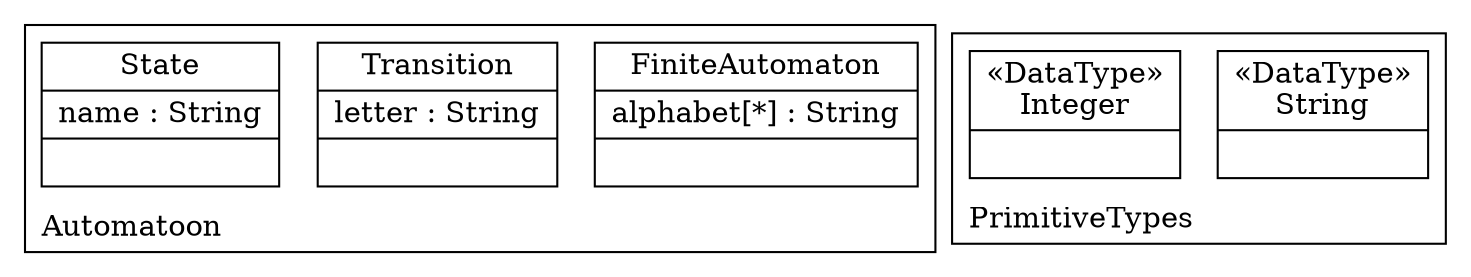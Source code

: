 digraph "KM3 Model in DOT" {
graph[rankdir=BT,labeljust=l,labelloc=t,nodeSep=0.75,compound=true];
 subgraph "cluster_Automatoon"{
labelloc=t
color=black
label=Automatoon
 node[shape=record];
FiniteAutomaton[label="{FiniteAutomaton|alphabet[*] : String| }"]
;
 node[shape=record];
Transition[label="{Transition|letter : String| }"]
;
 node[shape=record];
State[label="{State|name : String| }"]
;

} subgraph "cluster_PrimitiveTypes"{
labelloc=t
color=black
label=PrimitiveTypes
 node[shape=record];
String[label="{&#171;DataType&#187;\nString|}"]
;
 node[shape=record];
Integer[label="{&#171;DataType&#187;\nInteger|}"]
;

}
}